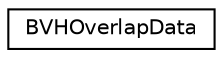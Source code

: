 digraph G
{
  edge [fontname="Helvetica",fontsize="10",labelfontname="Helvetica",labelfontsize="10"];
  node [fontname="Helvetica",fontsize="10",shape=record];
  rankdir=LR;
  Node1 [label="BVHOverlapData",height=0.2,width=0.4,color="black", fillcolor="white", style="filled",URL="$d9/db6/structBVHOverlapData.html"];
}
